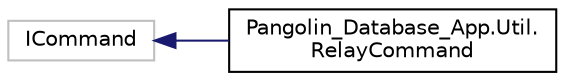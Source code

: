 digraph "Graphical Class Hierarchy"
{
 // LATEX_PDF_SIZE
  edge [fontname="Helvetica",fontsize="10",labelfontname="Helvetica",labelfontsize="10"];
  node [fontname="Helvetica",fontsize="10",shape=record];
  rankdir="LR";
  Node92 [label="ICommand",height=0.2,width=0.4,color="grey75", fillcolor="white", style="filled",tooltip=" "];
  Node92 -> Node0 [dir="back",color="midnightblue",fontsize="10",style="solid",fontname="Helvetica"];
  Node0 [label="Pangolin_Database_App.Util.\lRelayCommand",height=0.2,width=0.4,color="black", fillcolor="white", style="filled",URL="$class_pangolin___database___app_1_1_util_1_1_relay_command.html",tooltip=" "];
}
